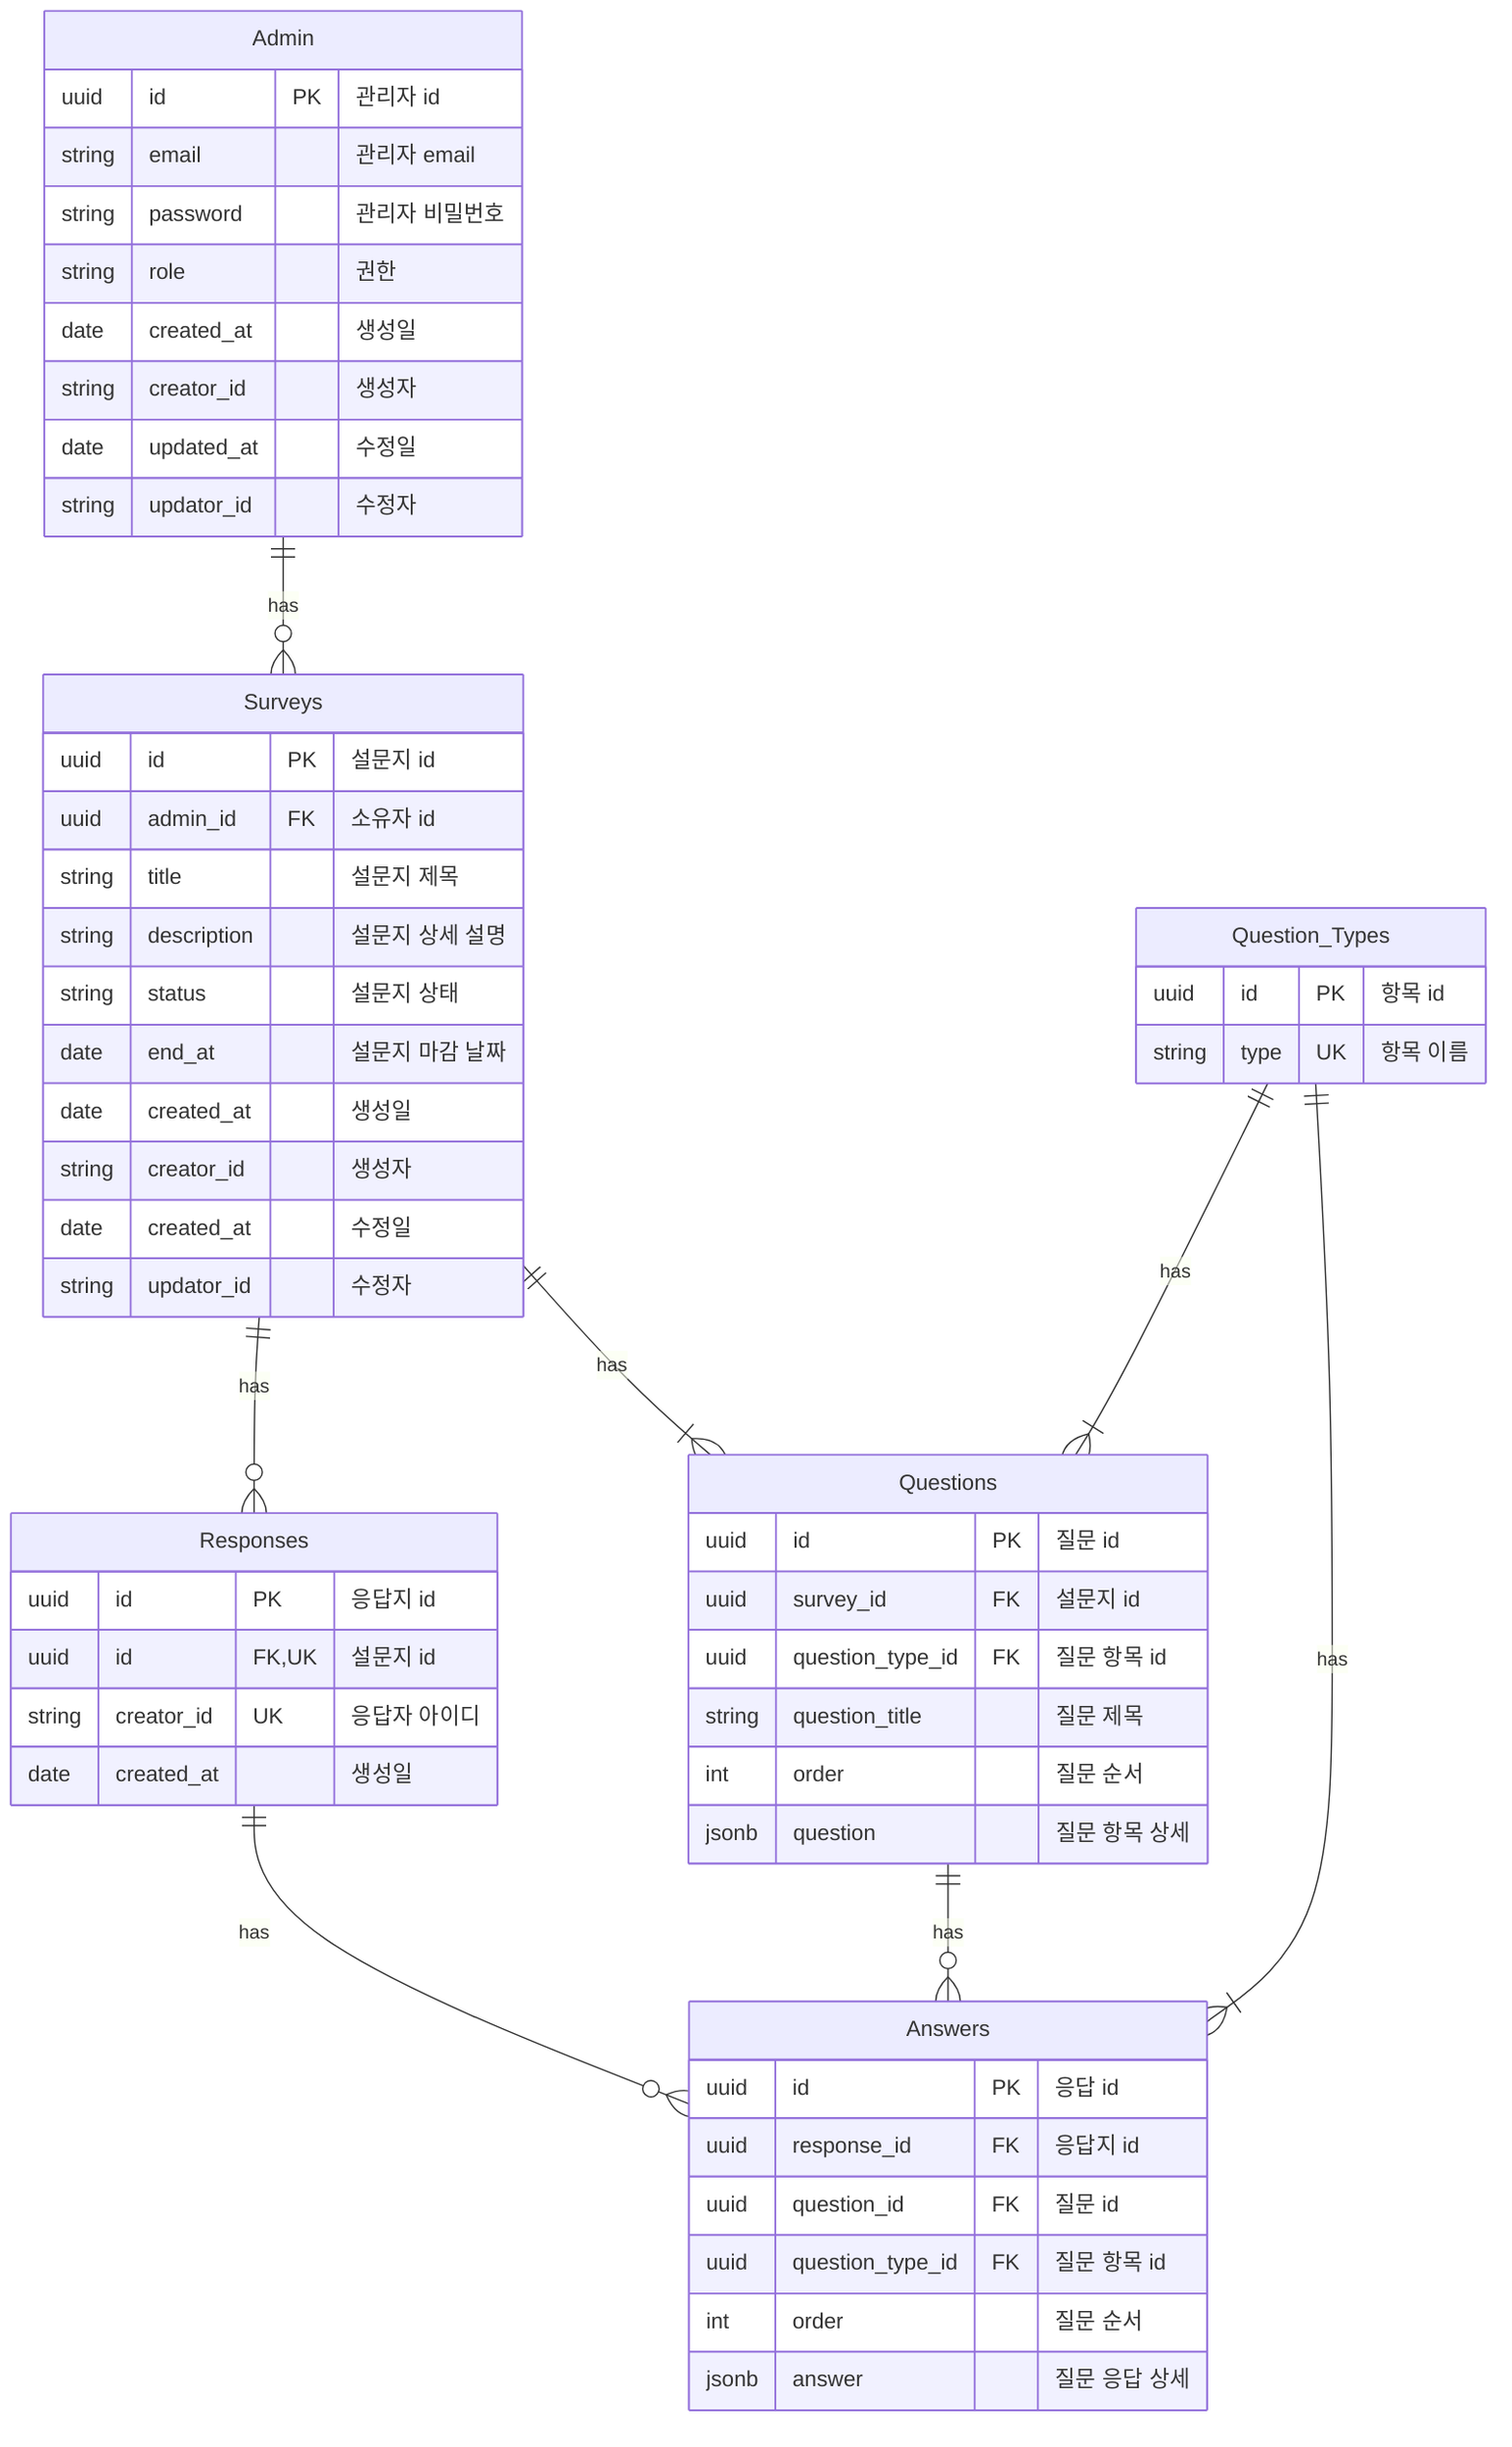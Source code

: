 %%- Admin
%%- Surveys
%%- Question_Types
%%- Questions
%%- Responses
%%- Answers

%%-    Books {
%%-        int id PK "서적 ID"
%%-        string title "서적 제목"
%%-        string publisher "출판사"
%%-        date publishedDate "출판일"
%%-    }
%%-
%%-    Authors {
%%-        int id PK "저자 ID"
%%-        string name "저자 이름"
%%-    }
%%-
%%-    Reviews {
%%-        int id PK "리뷰 ID"
%%-        int bookID FK "서적 ID"
%%-        string content "리뷰 내용"
%%-        float rating "평점"
%%-        date createdDate "작성일"
%%-    }
%%-
%%-    BooksAuthors {
%%-        int bookId FK "서적 ID"
%%-        int authorId FK "저자 ID"
%%-    }
%%-
%%-    Books ||--o{ Reviews : "has"
%%-    Books ||--|{ BooksAuthors : "has"
%%-    Authors ||--|{ BooksAuthors : "writes"

erDiagram
    Admin {
        uuid id PK "관리자 id"
        string email "관리자 email"
        string password "관리자 비밀번호"
        string role "권한"
        date created_at "생성일"
        string creator_id "생성자"
        date updated_at "수정일"
        string updator_id "수정자"
    }

    Surveys {
        uuid id PK "설문지 id"
        uuid admin_id FK "소유자 id"
        string title "설문지 제목"
        string description "설문지 상세 설명"
        string status "설문지 상태"
        date end_at "설문지 마감 날짜"
        date created_at "생성일"
        string creator_id "생성자"
        date created_at "수정일"
        string updator_id "수정자"
    }

    Question_Types {
        uuid id PK "항목 id"
        string type UK "항목 이름"
    }

    Questions {
        uuid id PK "질문 id"
        uuid survey_id FK "설문지 id"
        uuid question_type_id FK "질문 항목 id"
        string question_title "질문 제목"
        int order "질문 순서"
        jsonb question "질문 항목 상세"
    }

    Responses {
        uuid id PK "응답지 id"
        uuid id FK, UK "설문지 id"
        string creator_id UK "응답자 아이디"
        date created_at "생성일"
    }

    Answers {
        uuid id PK "응답 id"
        uuid response_id FK "응답지 id"
        uuid question_id FK "질문 id"
        uuid question_type_id FK "질문 항목 id"
        int order "질문 순서"
        jsonb answer "질문 응답 상세"
    }


    Admin ||--o{ Surveys : "has"
    Surveys ||--o{ Responses : "has"
    Surveys ||--|{ Questions : "has"
    Question_Types ||--|{ Questions: "has"
    Question_Types ||--|{ Answers: "has"
    Responses ||--o{ Answers: "has"
    Questions ||--o{ Answers: "has"
